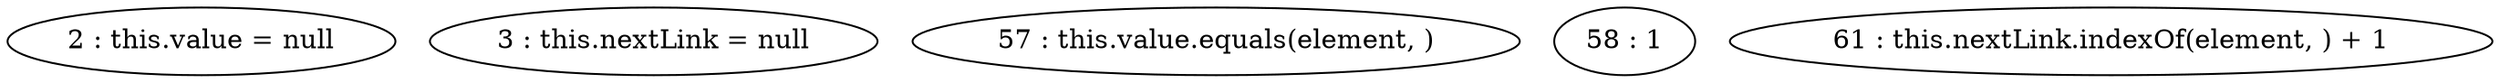 digraph G {
"2 : this.value = null"
"3 : this.nextLink = null"
"57 : this.value.equals(element, )"
"58 : 1"
"61 : this.nextLink.indexOf(element, ) + 1"
}